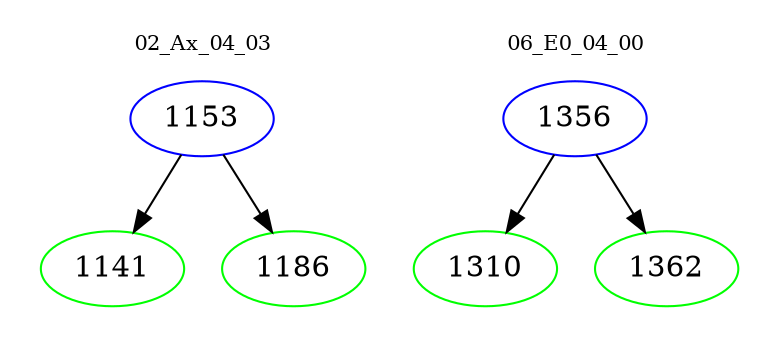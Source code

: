 digraph{
subgraph cluster_0 {
color = white
label = "02_Ax_04_03";
fontsize=10;
T0_1153 [label="1153", color="blue"]
T0_1153 -> T0_1141 [color="black"]
T0_1141 [label="1141", color="green"]
T0_1153 -> T0_1186 [color="black"]
T0_1186 [label="1186", color="green"]
}
subgraph cluster_1 {
color = white
label = "06_E0_04_00";
fontsize=10;
T1_1356 [label="1356", color="blue"]
T1_1356 -> T1_1310 [color="black"]
T1_1310 [label="1310", color="green"]
T1_1356 -> T1_1362 [color="black"]
T1_1362 [label="1362", color="green"]
}
}
